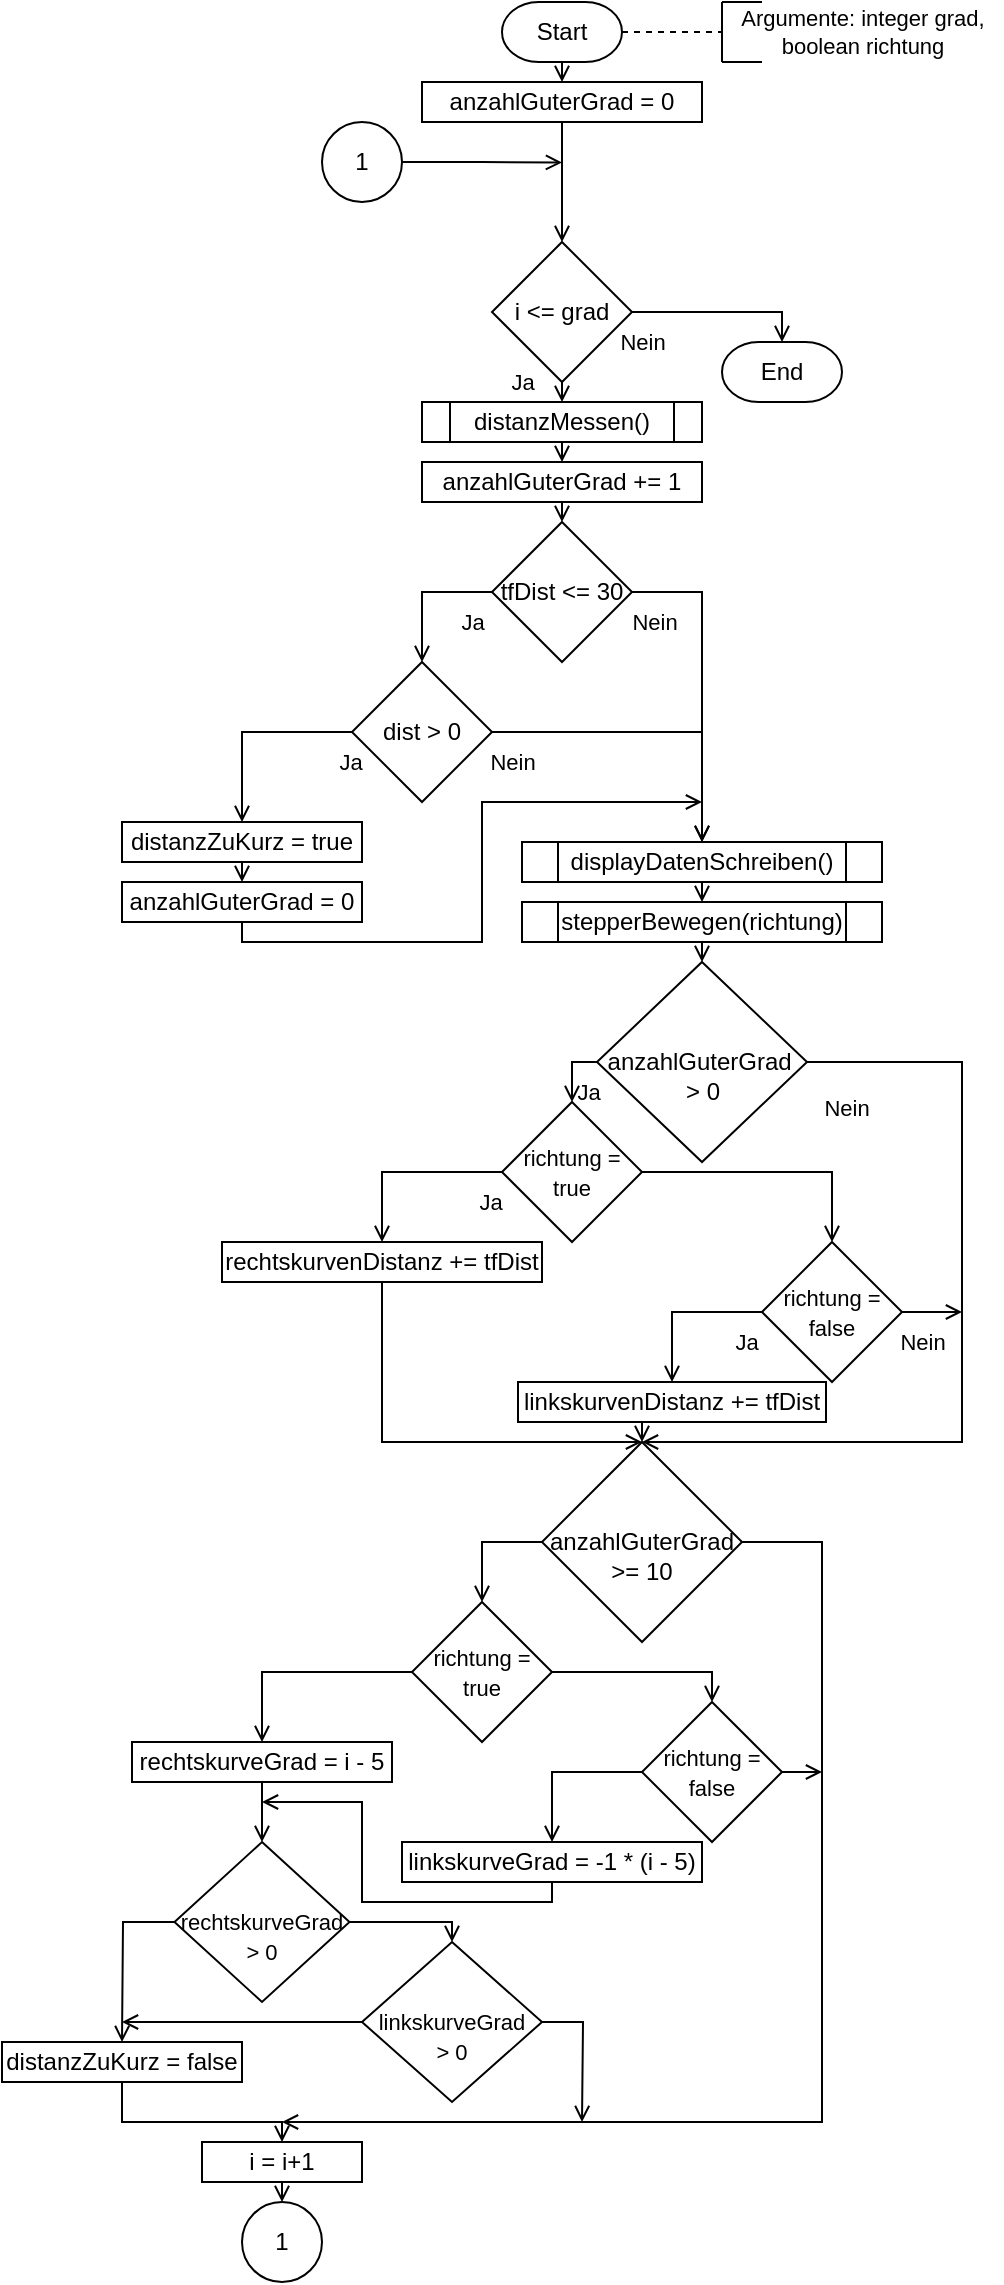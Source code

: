<mxfile version="16.5.1" type="device"><diagram id="C5RBs43oDa-KdzZeNtuy" name="Page-1"><mxGraphModel dx="1354" dy="824" grid="1" gridSize="10" guides="1" tooltips="1" connect="1" arrows="1" fold="1" page="1" pageScale="1" pageWidth="827" pageHeight="1169" math="0" shadow="0"><root><mxCell id="WIyWlLk6GJQsqaUBKTNV-0"/><mxCell id="WIyWlLk6GJQsqaUBKTNV-1" parent="WIyWlLk6GJQsqaUBKTNV-0"/><mxCell id="PZxyCN3TeEhjCaqw32ue-320" value="Start" style="strokeWidth=1;html=1;shape=mxgraph.flowchart.terminator;whiteSpace=wrap;rounded=1;labelBackgroundColor=none;labelBorderColor=none;" parent="WIyWlLk6GJQsqaUBKTNV-1" vertex="1"><mxGeometry x="260" y="20" width="60" height="30" as="geometry"/></mxCell><mxCell id="PZxyCN3TeEhjCaqw32ue-435" style="edgeStyle=orthogonalEdgeStyle;rounded=0;orthogonalLoop=1;jettySize=auto;html=1;exitX=1;exitY=0.5;exitDx=0;exitDy=0;exitPerimeter=0;entryX=0.5;entryY=0;entryDx=0;entryDy=0;entryPerimeter=0;labelBackgroundColor=none;labelBorderColor=none;endArrow=open;endFill=0;" parent="WIyWlLk6GJQsqaUBKTNV-1" source="PZxyCN3TeEhjCaqw32ue-330" target="PZxyCN3TeEhjCaqw32ue-398" edge="1"><mxGeometry relative="1" as="geometry"><mxPoint x="360" y="175" as="targetPoint"/><Array as="points"><mxPoint x="400" y="175"/></Array></mxGeometry></mxCell><mxCell id="FeHUEj8QFbDM07e8GPoH-0" style="edgeStyle=orthogonalEdgeStyle;rounded=0;orthogonalLoop=1;jettySize=auto;html=1;exitX=0.5;exitY=1;exitDx=0;exitDy=0;exitPerimeter=0;entryX=0.5;entryY=0;entryDx=0;entryDy=0;labelBackgroundColor=none;labelBorderColor=none;endArrow=open;endFill=0;" edge="1" parent="WIyWlLk6GJQsqaUBKTNV-1" source="PZxyCN3TeEhjCaqw32ue-330" target="PZxyCN3TeEhjCaqw32ue-337"><mxGeometry relative="1" as="geometry"/></mxCell><mxCell id="PZxyCN3TeEhjCaqw32ue-330" value="i &amp;lt;= grad" style="strokeWidth=1;html=1;shape=mxgraph.flowchart.decision;whiteSpace=wrap;rounded=1;strokeColor=default;labelBackgroundColor=none;labelBorderColor=none;" parent="WIyWlLk6GJQsqaUBKTNV-1" vertex="1"><mxGeometry x="255" y="140" width="70" height="70" as="geometry"/></mxCell><mxCell id="PZxyCN3TeEhjCaqw32ue-331" value="anzahlGuterGrad = 0" style="rounded=0;whiteSpace=wrap;html=1;absoluteArcSize=1;arcSize=14;strokeWidth=1;labelBackgroundColor=none;labelBorderColor=none;" parent="WIyWlLk6GJQsqaUBKTNV-1" vertex="1"><mxGeometry x="220" y="60" width="140" height="20" as="geometry"/></mxCell><mxCell id="FeHUEj8QFbDM07e8GPoH-13" style="edgeStyle=orthogonalEdgeStyle;shape=connector;rounded=0;orthogonalLoop=1;jettySize=auto;html=1;exitX=0.5;exitY=1;exitDx=0;exitDy=0;entryX=0.5;entryY=0;entryDx=0;entryDy=0;entryPerimeter=0;labelBackgroundColor=none;labelBorderColor=none;fontFamily=Helvetica;fontSize=11;fontColor=default;endArrow=open;endFill=0;strokeColor=default;" edge="1" parent="WIyWlLk6GJQsqaUBKTNV-1" source="PZxyCN3TeEhjCaqw32ue-336" target="PZxyCN3TeEhjCaqw32ue-353"><mxGeometry relative="1" as="geometry"/></mxCell><mxCell id="PZxyCN3TeEhjCaqw32ue-336" value="stepperBewegen(richtung)" style="shape=process;whiteSpace=wrap;html=1;backgroundOutline=1;rounded=0;strokeColor=default;strokeWidth=1;labelBackgroundColor=none;labelBorderColor=none;" parent="WIyWlLk6GJQsqaUBKTNV-1" vertex="1"><mxGeometry x="270" y="470" width="180" height="20" as="geometry"/></mxCell><mxCell id="FeHUEj8QFbDM07e8GPoH-3" style="edgeStyle=orthogonalEdgeStyle;rounded=0;orthogonalLoop=1;jettySize=auto;html=1;exitX=0.5;exitY=1;exitDx=0;exitDy=0;entryX=0.5;entryY=0;entryDx=0;entryDy=0;labelBackgroundColor=none;labelBorderColor=none;endArrow=open;endFill=0;" edge="1" parent="WIyWlLk6GJQsqaUBKTNV-1" source="PZxyCN3TeEhjCaqw32ue-337" target="PZxyCN3TeEhjCaqw32ue-338"><mxGeometry relative="1" as="geometry"/></mxCell><mxCell id="PZxyCN3TeEhjCaqw32ue-337" value="distanzMessen()" style="shape=process;whiteSpace=wrap;html=1;backgroundOutline=1;rounded=0;strokeColor=default;strokeWidth=1;labelBackgroundColor=none;labelBorderColor=none;" parent="WIyWlLk6GJQsqaUBKTNV-1" vertex="1"><mxGeometry x="220" y="220" width="140" height="20" as="geometry"/></mxCell><mxCell id="FeHUEj8QFbDM07e8GPoH-14" style="edgeStyle=orthogonalEdgeStyle;shape=connector;rounded=0;orthogonalLoop=1;jettySize=auto;html=1;exitX=0.5;exitY=1;exitDx=0;exitDy=0;entryX=0.5;entryY=0;entryDx=0;entryDy=0;entryPerimeter=0;labelBackgroundColor=none;labelBorderColor=none;fontFamily=Helvetica;fontSize=11;fontColor=default;endArrow=open;endFill=0;strokeColor=default;" edge="1" parent="WIyWlLk6GJQsqaUBKTNV-1" source="PZxyCN3TeEhjCaqw32ue-338" target="PZxyCN3TeEhjCaqw32ue-339"><mxGeometry relative="1" as="geometry"/></mxCell><mxCell id="PZxyCN3TeEhjCaqw32ue-338" value="anzahlGuterGrad += 1" style="rounded=0;whiteSpace=wrap;html=1;absoluteArcSize=1;arcSize=14;strokeWidth=1;labelBackgroundColor=none;labelBorderColor=none;" parent="WIyWlLk6GJQsqaUBKTNV-1" vertex="1"><mxGeometry x="220" y="250" width="140" height="20" as="geometry"/></mxCell><mxCell id="PZxyCN3TeEhjCaqw32ue-351" style="edgeStyle=orthogonalEdgeStyle;rounded=0;orthogonalLoop=1;jettySize=auto;html=1;exitX=1;exitY=0.5;exitDx=0;exitDy=0;exitPerimeter=0;entryX=0.5;entryY=0;entryDx=0;entryDy=0;labelBackgroundColor=none;labelBorderColor=none;endArrow=open;endFill=0;" parent="WIyWlLk6GJQsqaUBKTNV-1" source="PZxyCN3TeEhjCaqw32ue-339" target="PZxyCN3TeEhjCaqw32ue-350" edge="1"><mxGeometry relative="1" as="geometry"><mxPoint x="415.0" y="410.0" as="targetPoint"/></mxGeometry></mxCell><mxCell id="PZxyCN3TeEhjCaqw32ue-364" value="Nein" style="edgeLabel;html=1;align=center;verticalAlign=middle;resizable=0;points=[];labelBackgroundColor=none;labelBorderColor=none;" parent="PZxyCN3TeEhjCaqw32ue-351" vertex="1" connectable="0"><mxGeometry x="-0.866" y="1" relative="1" as="geometry"><mxPoint y="16" as="offset"/></mxGeometry></mxCell><mxCell id="PZxyCN3TeEhjCaqw32ue-339" value="tfDist &amp;lt;= 30" style="strokeWidth=1;html=1;shape=mxgraph.flowchart.decision;whiteSpace=wrap;rounded=1;strokeColor=default;labelBackgroundColor=none;labelBorderColor=none;" parent="WIyWlLk6GJQsqaUBKTNV-1" vertex="1"><mxGeometry x="255" y="280" width="70" height="70" as="geometry"/></mxCell><mxCell id="PZxyCN3TeEhjCaqw32ue-356" style="edgeStyle=orthogonalEdgeStyle;rounded=0;orthogonalLoop=1;jettySize=auto;html=1;exitX=0;exitY=0.5;exitDx=0;exitDy=0;exitPerimeter=0;labelBackgroundColor=none;labelBorderColor=none;endArrow=open;endFill=0;entryX=0.5;entryY=0;entryDx=0;entryDy=0;" parent="WIyWlLk6GJQsqaUBKTNV-1" source="PZxyCN3TeEhjCaqw32ue-340" target="PZxyCN3TeEhjCaqw32ue-357" edge="1"><mxGeometry relative="1" as="geometry"><mxPoint x="110" y="430" as="targetPoint"/></mxGeometry></mxCell><mxCell id="PZxyCN3TeEhjCaqw32ue-361" value="Ja" style="edgeLabel;html=1;align=center;verticalAlign=middle;resizable=0;points=[];labelBackgroundColor=none;labelBorderColor=none;" parent="PZxyCN3TeEhjCaqw32ue-356" vertex="1" connectable="0"><mxGeometry x="-0.577" relative="1" as="geometry"><mxPoint x="20" y="15" as="offset"/></mxGeometry></mxCell><mxCell id="PZxyCN3TeEhjCaqw32ue-406" style="edgeStyle=orthogonalEdgeStyle;rounded=0;orthogonalLoop=1;jettySize=auto;html=1;exitX=1;exitY=0.5;exitDx=0;exitDy=0;exitPerimeter=0;entryX=0.5;entryY=0;entryDx=0;entryDy=0;labelBackgroundColor=none;labelBorderColor=none;endArrow=open;endFill=0;" parent="WIyWlLk6GJQsqaUBKTNV-1" source="PZxyCN3TeEhjCaqw32ue-340" target="PZxyCN3TeEhjCaqw32ue-350" edge="1"><mxGeometry relative="1" as="geometry"/></mxCell><mxCell id="PZxyCN3TeEhjCaqw32ue-407" value="Nein" style="edgeLabel;html=1;align=center;verticalAlign=middle;resizable=0;points=[];labelBackgroundColor=none;labelBorderColor=none;" parent="PZxyCN3TeEhjCaqw32ue-406" vertex="1" connectable="0"><mxGeometry x="-0.886" relative="1" as="geometry"><mxPoint x="1" y="15" as="offset"/></mxGeometry></mxCell><mxCell id="PZxyCN3TeEhjCaqw32ue-340" value="dist &amp;gt; 0" style="strokeWidth=1;html=1;shape=mxgraph.flowchart.decision;whiteSpace=wrap;rounded=1;strokeColor=default;labelBackgroundColor=none;labelBorderColor=none;" parent="WIyWlLk6GJQsqaUBKTNV-1" vertex="1"><mxGeometry x="185" y="350" width="70" height="70" as="geometry"/></mxCell><mxCell id="PZxyCN3TeEhjCaqw32ue-343" value="" style="endArrow=open;html=1;rounded=0;entryX=0.5;entryY=0;entryDx=0;entryDy=0;entryPerimeter=0;exitX=0;exitY=0.5;exitDx=0;exitDy=0;exitPerimeter=0;labelBackgroundColor=none;labelBorderColor=none;endFill=0;" parent="WIyWlLk6GJQsqaUBKTNV-1" source="PZxyCN3TeEhjCaqw32ue-339" target="PZxyCN3TeEhjCaqw32ue-340" edge="1"><mxGeometry width="50" height="50" relative="1" as="geometry"><mxPoint x="250" y="320" as="sourcePoint"/><mxPoint x="230" y="300" as="targetPoint"/><Array as="points"><mxPoint x="220" y="315"/></Array></mxGeometry></mxCell><mxCell id="PZxyCN3TeEhjCaqw32ue-363" value="Ja" style="edgeLabel;html=1;align=center;verticalAlign=middle;resizable=0;points=[];labelBackgroundColor=none;labelBorderColor=none;" parent="PZxyCN3TeEhjCaqw32ue-343" vertex="1" connectable="0"><mxGeometry x="-0.697" relative="1" as="geometry"><mxPoint y="15" as="offset"/></mxGeometry></mxCell><mxCell id="PZxyCN3TeEhjCaqw32ue-348" value="" style="endArrow=open;html=1;rounded=0;entryX=0.5;entryY=0;entryDx=0;entryDy=0;entryPerimeter=0;exitX=0.5;exitY=1;exitDx=0;exitDy=0;labelBackgroundColor=none;labelBorderColor=none;endFill=0;" parent="WIyWlLk6GJQsqaUBKTNV-1" source="PZxyCN3TeEhjCaqw32ue-331" target="PZxyCN3TeEhjCaqw32ue-330" edge="1"><mxGeometry width="50" height="50" relative="1" as="geometry"><mxPoint x="250" y="170" as="sourcePoint"/><mxPoint x="300" y="120" as="targetPoint"/></mxGeometry></mxCell><mxCell id="PZxyCN3TeEhjCaqw32ue-349" value="" style="endArrow=open;html=1;rounded=0;entryX=0.5;entryY=0;entryDx=0;entryDy=0;exitX=0.5;exitY=1;exitDx=0;exitDy=0;exitPerimeter=0;labelBackgroundColor=none;labelBorderColor=none;endFill=0;" parent="WIyWlLk6GJQsqaUBKTNV-1" source="PZxyCN3TeEhjCaqw32ue-320" target="PZxyCN3TeEhjCaqw32ue-331" edge="1"><mxGeometry width="50" height="50" relative="1" as="geometry"><mxPoint x="250" y="170" as="sourcePoint"/><mxPoint x="300" y="120" as="targetPoint"/></mxGeometry></mxCell><mxCell id="FeHUEj8QFbDM07e8GPoH-12" style="edgeStyle=orthogonalEdgeStyle;shape=connector;rounded=0;orthogonalLoop=1;jettySize=auto;html=1;exitX=0.5;exitY=1;exitDx=0;exitDy=0;entryX=0.5;entryY=0;entryDx=0;entryDy=0;labelBackgroundColor=none;labelBorderColor=none;fontFamily=Helvetica;fontSize=11;fontColor=default;endArrow=open;endFill=0;strokeColor=default;" edge="1" parent="WIyWlLk6GJQsqaUBKTNV-1" source="PZxyCN3TeEhjCaqw32ue-350" target="PZxyCN3TeEhjCaqw32ue-336"><mxGeometry relative="1" as="geometry"/></mxCell><mxCell id="PZxyCN3TeEhjCaqw32ue-350" value="displayDatenSchreiben()" style="shape=process;whiteSpace=wrap;html=1;backgroundOutline=1;rounded=0;strokeColor=default;strokeWidth=1;labelBackgroundColor=none;labelBorderColor=none;" parent="WIyWlLk6GJQsqaUBKTNV-1" vertex="1"><mxGeometry x="270" y="440" width="180" height="20" as="geometry"/></mxCell><mxCell id="PZxyCN3TeEhjCaqw32ue-368" style="edgeStyle=orthogonalEdgeStyle;rounded=0;orthogonalLoop=1;jettySize=auto;html=1;exitX=0;exitY=0.5;exitDx=0;exitDy=0;exitPerimeter=0;entryX=0.5;entryY=0;entryDx=0;entryDy=0;entryPerimeter=0;labelBackgroundColor=none;labelBorderColor=none;endArrow=open;endFill=0;" parent="WIyWlLk6GJQsqaUBKTNV-1" source="PZxyCN3TeEhjCaqw32ue-353" target="PZxyCN3TeEhjCaqw32ue-366" edge="1"><mxGeometry relative="1" as="geometry"><mxPoint x="380" y="540" as="sourcePoint"/></mxGeometry></mxCell><mxCell id="PZxyCN3TeEhjCaqw32ue-384" value="Ja" style="edgeLabel;html=1;align=center;verticalAlign=middle;resizable=0;points=[];labelBackgroundColor=none;labelBorderColor=none;" parent="PZxyCN3TeEhjCaqw32ue-368" vertex="1" connectable="0"><mxGeometry x="-0.723" y="-2" relative="1" as="geometry"><mxPoint y="17" as="offset"/></mxGeometry></mxCell><mxCell id="FeHUEj8QFbDM07e8GPoH-8" style="edgeStyle=orthogonalEdgeStyle;rounded=0;orthogonalLoop=1;jettySize=auto;html=1;exitX=1;exitY=0.5;exitDx=0;exitDy=0;exitPerimeter=0;entryX=0.5;entryY=0;entryDx=0;entryDy=0;entryPerimeter=0;labelBackgroundColor=none;labelBorderColor=none;endArrow=open;endFill=0;" edge="1" parent="WIyWlLk6GJQsqaUBKTNV-1" source="PZxyCN3TeEhjCaqw32ue-353" target="PZxyCN3TeEhjCaqw32ue-376"><mxGeometry relative="1" as="geometry"><Array as="points"><mxPoint x="490" y="550"/><mxPoint x="490" y="740"/></Array></mxGeometry></mxCell><mxCell id="FeHUEj8QFbDM07e8GPoH-10" value="Nein" style="edgeLabel;html=1;align=center;verticalAlign=middle;resizable=0;points=[];fontSize=11;fontFamily=Helvetica;fontColor=default;" vertex="1" connectable="0" parent="FeHUEj8QFbDM07e8GPoH-8"><mxGeometry x="-0.936" relative="1" as="geometry"><mxPoint x="6" y="23" as="offset"/></mxGeometry></mxCell><mxCell id="PZxyCN3TeEhjCaqw32ue-353" value="&lt;br&gt;anzahlGuterGrad&amp;nbsp;&lt;br&gt;&amp;gt; 0" style="strokeWidth=1;html=1;shape=mxgraph.flowchart.decision;whiteSpace=wrap;rounded=1;strokeColor=default;labelBackgroundColor=none;labelBorderColor=none;" parent="WIyWlLk6GJQsqaUBKTNV-1" vertex="1"><mxGeometry x="307.5" y="500" width="105" height="100" as="geometry"/></mxCell><mxCell id="PZxyCN3TeEhjCaqw32ue-360" style="edgeStyle=orthogonalEdgeStyle;rounded=0;orthogonalLoop=1;jettySize=auto;html=1;exitX=0.5;exitY=1;exitDx=0;exitDy=0;entryX=0.5;entryY=0;entryDx=0;entryDy=0;labelBackgroundColor=none;labelBorderColor=none;endArrow=open;endFill=0;" parent="WIyWlLk6GJQsqaUBKTNV-1" source="PZxyCN3TeEhjCaqw32ue-357" target="PZxyCN3TeEhjCaqw32ue-358" edge="1"><mxGeometry relative="1" as="geometry"/></mxCell><mxCell id="PZxyCN3TeEhjCaqw32ue-357" value="distanzZuKurz = true" style="rounded=0;whiteSpace=wrap;html=1;absoluteArcSize=1;arcSize=14;strokeWidth=1;labelBackgroundColor=none;labelBorderColor=none;" parent="WIyWlLk6GJQsqaUBKTNV-1" vertex="1"><mxGeometry x="70" y="430" width="120" height="20" as="geometry"/></mxCell><mxCell id="FeHUEj8QFbDM07e8GPoH-15" style="edgeStyle=orthogonalEdgeStyle;shape=connector;rounded=0;orthogonalLoop=1;jettySize=auto;html=1;exitX=0.5;exitY=1;exitDx=0;exitDy=0;labelBackgroundColor=none;labelBorderColor=none;fontFamily=Helvetica;fontSize=11;fontColor=default;endArrow=open;endFill=0;strokeColor=default;" edge="1" parent="WIyWlLk6GJQsqaUBKTNV-1" source="PZxyCN3TeEhjCaqw32ue-358"><mxGeometry relative="1" as="geometry"><mxPoint x="360" y="420" as="targetPoint"/><Array as="points"><mxPoint x="130" y="490"/><mxPoint x="250" y="490"/><mxPoint x="250" y="420"/></Array></mxGeometry></mxCell><mxCell id="PZxyCN3TeEhjCaqw32ue-358" value="anzahlGuterGrad = 0" style="rounded=0;whiteSpace=wrap;html=1;absoluteArcSize=1;arcSize=14;strokeWidth=1;labelBackgroundColor=none;labelBorderColor=none;" parent="WIyWlLk6GJQsqaUBKTNV-1" vertex="1"><mxGeometry x="70" y="460" width="120" height="20" as="geometry"/></mxCell><mxCell id="PZxyCN3TeEhjCaqw32ue-371" style="edgeStyle=orthogonalEdgeStyle;rounded=0;orthogonalLoop=1;jettySize=auto;html=1;exitX=1;exitY=0.5;exitDx=0;exitDy=0;exitPerimeter=0;entryX=0.5;entryY=0;entryDx=0;entryDy=0;entryPerimeter=0;labelBackgroundColor=none;labelBorderColor=none;endArrow=open;endFill=0;" parent="WIyWlLk6GJQsqaUBKTNV-1" source="PZxyCN3TeEhjCaqw32ue-366" target="PZxyCN3TeEhjCaqw32ue-369" edge="1"><mxGeometry relative="1" as="geometry"><Array as="points"><mxPoint x="425" y="605"/></Array></mxGeometry></mxCell><mxCell id="PZxyCN3TeEhjCaqw32ue-374" style="edgeStyle=orthogonalEdgeStyle;rounded=0;orthogonalLoop=1;jettySize=auto;html=1;exitX=0;exitY=0.5;exitDx=0;exitDy=0;exitPerimeter=0;entryX=0.5;entryY=0;entryDx=0;entryDy=0;labelBackgroundColor=none;labelBorderColor=none;endArrow=open;endFill=0;" parent="WIyWlLk6GJQsqaUBKTNV-1" source="PZxyCN3TeEhjCaqw32ue-366" target="PZxyCN3TeEhjCaqw32ue-372" edge="1"><mxGeometry relative="1" as="geometry"/></mxCell><mxCell id="PZxyCN3TeEhjCaqw32ue-381" value="Ja" style="edgeLabel;html=1;align=center;verticalAlign=middle;resizable=0;points=[];labelBackgroundColor=none;labelBorderColor=none;" parent="PZxyCN3TeEhjCaqw32ue-374" vertex="1" connectable="0"><mxGeometry x="-0.819" y="1" relative="1" as="geometry"><mxPoint x="2" y="14" as="offset"/></mxGeometry></mxCell><mxCell id="PZxyCN3TeEhjCaqw32ue-366" value="&lt;font style=&quot;font-size: 11px&quot;&gt;richtung = true&lt;/font&gt;" style="strokeWidth=1;html=1;shape=mxgraph.flowchart.decision;whiteSpace=wrap;rounded=1;strokeColor=default;labelBackgroundColor=none;labelBorderColor=none;" parent="WIyWlLk6GJQsqaUBKTNV-1" vertex="1"><mxGeometry x="260" y="570" width="70" height="70" as="geometry"/></mxCell><mxCell id="PZxyCN3TeEhjCaqw32ue-375" style="edgeStyle=orthogonalEdgeStyle;rounded=0;orthogonalLoop=1;jettySize=auto;html=1;exitX=0;exitY=0.5;exitDx=0;exitDy=0;exitPerimeter=0;entryX=0.5;entryY=0;entryDx=0;entryDy=0;labelBackgroundColor=none;labelBorderColor=none;endArrow=open;endFill=0;" parent="WIyWlLk6GJQsqaUBKTNV-1" source="PZxyCN3TeEhjCaqw32ue-369" target="PZxyCN3TeEhjCaqw32ue-373" edge="1"><mxGeometry relative="1" as="geometry"/></mxCell><mxCell id="PZxyCN3TeEhjCaqw32ue-380" value="Ja" style="edgeLabel;html=1;align=center;verticalAlign=middle;resizable=0;points=[];labelBackgroundColor=none;labelBorderColor=none;" parent="PZxyCN3TeEhjCaqw32ue-375" vertex="1" connectable="0"><mxGeometry x="-0.4" y="-1" relative="1" as="geometry"><mxPoint x="16" y="16" as="offset"/></mxGeometry></mxCell><mxCell id="FeHUEj8QFbDM07e8GPoH-27" style="edgeStyle=orthogonalEdgeStyle;shape=connector;rounded=0;orthogonalLoop=1;jettySize=auto;html=1;exitX=1;exitY=0.5;exitDx=0;exitDy=0;exitPerimeter=0;labelBackgroundColor=none;labelBorderColor=none;fontFamily=Helvetica;fontSize=12;fontColor=default;endArrow=open;endFill=0;strokeColor=default;" edge="1" parent="WIyWlLk6GJQsqaUBKTNV-1" source="PZxyCN3TeEhjCaqw32ue-369"><mxGeometry relative="1" as="geometry"><mxPoint x="490" y="675.118" as="targetPoint"/></mxGeometry></mxCell><mxCell id="PZxyCN3TeEhjCaqw32ue-369" value="&lt;font style=&quot;font-size: 11px&quot;&gt;richtung = false&lt;/font&gt;" style="strokeWidth=1;html=1;shape=mxgraph.flowchart.decision;whiteSpace=wrap;rounded=1;strokeColor=default;labelBackgroundColor=none;labelBorderColor=none;" parent="WIyWlLk6GJQsqaUBKTNV-1" vertex="1"><mxGeometry x="390" y="640" width="70" height="70" as="geometry"/></mxCell><mxCell id="FeHUEj8QFbDM07e8GPoH-9" style="edgeStyle=orthogonalEdgeStyle;rounded=0;orthogonalLoop=1;jettySize=auto;html=1;exitX=0.5;exitY=1;exitDx=0;exitDy=0;labelBackgroundColor=none;labelBorderColor=none;entryX=0.5;entryY=0;entryDx=0;entryDy=0;entryPerimeter=0;endArrow=open;endFill=0;" edge="1" parent="WIyWlLk6GJQsqaUBKTNV-1" source="PZxyCN3TeEhjCaqw32ue-372" target="PZxyCN3TeEhjCaqw32ue-376"><mxGeometry relative="1" as="geometry"><Array as="points"><mxPoint x="200" y="740"/></Array></mxGeometry></mxCell><mxCell id="PZxyCN3TeEhjCaqw32ue-372" value="rechtskurvenDistanz += tfDist" style="rounded=0;whiteSpace=wrap;html=1;absoluteArcSize=1;arcSize=14;strokeWidth=1;labelBackgroundColor=none;labelBorderColor=none;" parent="WIyWlLk6GJQsqaUBKTNV-1" vertex="1"><mxGeometry x="120" y="640" width="160" height="20" as="geometry"/></mxCell><mxCell id="FeHUEj8QFbDM07e8GPoH-7" style="edgeStyle=orthogonalEdgeStyle;rounded=0;orthogonalLoop=1;jettySize=auto;html=1;exitX=0.5;exitY=1;exitDx=0;exitDy=0;labelBackgroundColor=none;labelBorderColor=none;endArrow=open;endFill=0;entryX=0.5;entryY=0;entryDx=0;entryDy=0;entryPerimeter=0;" edge="1" parent="WIyWlLk6GJQsqaUBKTNV-1" source="PZxyCN3TeEhjCaqw32ue-373" target="PZxyCN3TeEhjCaqw32ue-376"><mxGeometry relative="1" as="geometry"><mxPoint x="354.905" y="740" as="targetPoint"/><Array as="points"><mxPoint x="345" y="730"/></Array></mxGeometry></mxCell><mxCell id="PZxyCN3TeEhjCaqw32ue-373" value="linkskurvenDistanz += tfDist" style="rounded=0;whiteSpace=wrap;html=1;absoluteArcSize=1;arcSize=14;strokeWidth=1;labelBackgroundColor=none;labelBorderColor=none;" parent="WIyWlLk6GJQsqaUBKTNV-1" vertex="1"><mxGeometry x="268" y="710" width="154" height="20" as="geometry"/></mxCell><mxCell id="FeHUEj8QFbDM07e8GPoH-39" style="edgeStyle=orthogonalEdgeStyle;shape=connector;rounded=0;orthogonalLoop=1;jettySize=auto;html=1;exitX=0;exitY=0.5;exitDx=0;exitDy=0;exitPerimeter=0;entryX=0.5;entryY=0;entryDx=0;entryDy=0;entryPerimeter=0;labelBackgroundColor=none;labelBorderColor=none;fontFamily=Helvetica;fontSize=11;fontColor=default;endArrow=open;endFill=0;strokeColor=default;" edge="1" parent="WIyWlLk6GJQsqaUBKTNV-1" source="PZxyCN3TeEhjCaqw32ue-376" target="PZxyCN3TeEhjCaqw32ue-387"><mxGeometry relative="1" as="geometry"/></mxCell><mxCell id="FeHUEj8QFbDM07e8GPoH-52" style="edgeStyle=orthogonalEdgeStyle;shape=connector;rounded=0;orthogonalLoop=1;jettySize=auto;html=1;exitX=1;exitY=0.5;exitDx=0;exitDy=0;exitPerimeter=0;labelBackgroundColor=none;labelBorderColor=none;fontFamily=Helvetica;fontSize=11;fontColor=default;endArrow=open;endFill=0;strokeColor=default;" edge="1" parent="WIyWlLk6GJQsqaUBKTNV-1" source="PZxyCN3TeEhjCaqw32ue-376"><mxGeometry relative="1" as="geometry"><mxPoint x="150" y="1080" as="targetPoint"/><Array as="points"><mxPoint x="420" y="790"/><mxPoint x="420" y="1080"/></Array></mxGeometry></mxCell><mxCell id="PZxyCN3TeEhjCaqw32ue-376" value="&lt;br&gt;anzahlGuterGrad &amp;gt;= 10" style="strokeWidth=1;html=1;shape=mxgraph.flowchart.decision;whiteSpace=wrap;rounded=1;strokeColor=default;labelBackgroundColor=none;labelBorderColor=none;" parent="WIyWlLk6GJQsqaUBKTNV-1" vertex="1"><mxGeometry x="280" y="740" width="100" height="100" as="geometry"/></mxCell><mxCell id="FeHUEj8QFbDM07e8GPoH-31" style="edgeStyle=orthogonalEdgeStyle;shape=connector;rounded=0;orthogonalLoop=1;jettySize=auto;html=1;exitX=0;exitY=0.5;exitDx=0;exitDy=0;exitPerimeter=0;entryX=0.5;entryY=0;entryDx=0;entryDy=0;labelBackgroundColor=none;labelBorderColor=none;fontFamily=Helvetica;fontSize=11;fontColor=default;endArrow=open;endFill=0;strokeColor=default;" edge="1" parent="WIyWlLk6GJQsqaUBKTNV-1" source="PZxyCN3TeEhjCaqw32ue-387" target="PZxyCN3TeEhjCaqw32ue-394"><mxGeometry relative="1" as="geometry"/></mxCell><mxCell id="FeHUEj8QFbDM07e8GPoH-38" style="edgeStyle=orthogonalEdgeStyle;shape=connector;rounded=0;orthogonalLoop=1;jettySize=auto;html=1;exitX=1;exitY=0.5;exitDx=0;exitDy=0;exitPerimeter=0;entryX=0.5;entryY=0;entryDx=0;entryDy=0;entryPerimeter=0;labelBackgroundColor=none;labelBorderColor=none;fontFamily=Helvetica;fontSize=11;fontColor=default;endArrow=open;endFill=0;strokeColor=default;" edge="1" parent="WIyWlLk6GJQsqaUBKTNV-1" source="PZxyCN3TeEhjCaqw32ue-387" target="PZxyCN3TeEhjCaqw32ue-389"><mxGeometry relative="1" as="geometry"><Array as="points"><mxPoint x="365" y="855"/></Array></mxGeometry></mxCell><mxCell id="PZxyCN3TeEhjCaqw32ue-387" value="&lt;div&gt;&lt;span&gt;&lt;font style=&quot;font-size: 11px&quot;&gt;richtung = true&lt;/font&gt;&lt;/span&gt;&lt;/div&gt;" style="strokeWidth=1;html=1;shape=mxgraph.flowchart.decision;whiteSpace=wrap;rounded=1;strokeColor=default;align=center;labelBackgroundColor=none;labelBorderColor=none;" parent="WIyWlLk6GJQsqaUBKTNV-1" vertex="1"><mxGeometry x="215" y="820" width="70" height="70" as="geometry"/></mxCell><mxCell id="FeHUEj8QFbDM07e8GPoH-34" style="edgeStyle=orthogonalEdgeStyle;shape=connector;rounded=0;orthogonalLoop=1;jettySize=auto;html=1;exitX=0;exitY=0.5;exitDx=0;exitDy=0;exitPerimeter=0;entryX=0.5;entryY=0;entryDx=0;entryDy=0;labelBackgroundColor=none;labelBorderColor=none;fontFamily=Helvetica;fontSize=11;fontColor=default;endArrow=open;endFill=0;strokeColor=default;" edge="1" parent="WIyWlLk6GJQsqaUBKTNV-1" source="PZxyCN3TeEhjCaqw32ue-389" target="PZxyCN3TeEhjCaqw32ue-396"><mxGeometry relative="1" as="geometry"/></mxCell><mxCell id="FeHUEj8QFbDM07e8GPoH-35" style="edgeStyle=orthogonalEdgeStyle;shape=connector;rounded=0;orthogonalLoop=1;jettySize=auto;html=1;exitX=1;exitY=0.5;exitDx=0;exitDy=0;exitPerimeter=0;labelBackgroundColor=none;labelBorderColor=none;fontFamily=Helvetica;fontSize=11;fontColor=default;endArrow=open;endFill=0;strokeColor=default;" edge="1" parent="WIyWlLk6GJQsqaUBKTNV-1" source="PZxyCN3TeEhjCaqw32ue-389"><mxGeometry relative="1" as="geometry"><mxPoint x="420" y="905" as="targetPoint"/></mxGeometry></mxCell><mxCell id="PZxyCN3TeEhjCaqw32ue-389" value="&lt;font style=&quot;font-size: 11px&quot;&gt;richtung = false&lt;/font&gt;" style="strokeWidth=1;html=1;shape=mxgraph.flowchart.decision;whiteSpace=wrap;rounded=1;strokeColor=default;labelBackgroundColor=none;labelBorderColor=none;" parent="WIyWlLk6GJQsqaUBKTNV-1" vertex="1"><mxGeometry x="330" y="870" width="70" height="70" as="geometry"/></mxCell><mxCell id="FeHUEj8QFbDM07e8GPoH-42" style="edgeStyle=orthogonalEdgeStyle;shape=connector;rounded=0;orthogonalLoop=1;jettySize=auto;html=1;exitX=0.5;exitY=1;exitDx=0;exitDy=0;entryX=0.5;entryY=0;entryDx=0;entryDy=0;entryPerimeter=0;labelBackgroundColor=none;labelBorderColor=none;fontFamily=Helvetica;fontSize=11;fontColor=default;endArrow=open;endFill=0;strokeColor=default;" edge="1" parent="WIyWlLk6GJQsqaUBKTNV-1" source="PZxyCN3TeEhjCaqw32ue-394" target="FeHUEj8QFbDM07e8GPoH-41"><mxGeometry relative="1" as="geometry"/></mxCell><mxCell id="PZxyCN3TeEhjCaqw32ue-394" value="rechtskurveGrad = i - 5" style="rounded=0;whiteSpace=wrap;html=1;absoluteArcSize=1;arcSize=14;strokeWidth=1;labelBackgroundColor=none;labelBorderColor=none;" parent="WIyWlLk6GJQsqaUBKTNV-1" vertex="1"><mxGeometry x="75" y="890" width="130" height="20" as="geometry"/></mxCell><mxCell id="PZxyCN3TeEhjCaqw32ue-398" value="End" style="strokeWidth=1;html=1;shape=mxgraph.flowchart.terminator;whiteSpace=wrap;rounded=1;labelBackgroundColor=none;labelBorderColor=none;" parent="WIyWlLk6GJQsqaUBKTNV-1" vertex="1"><mxGeometry x="370" y="190" width="60" height="30" as="geometry"/></mxCell><mxCell id="FeHUEj8QFbDM07e8GPoH-16" style="edgeStyle=orthogonalEdgeStyle;shape=connector;rounded=0;orthogonalLoop=1;jettySize=auto;html=1;exitX=1;exitY=0.5;exitDx=0;exitDy=0;exitPerimeter=0;labelBackgroundColor=none;labelBorderColor=none;fontFamily=Helvetica;fontSize=11;fontColor=default;endArrow=open;endFill=0;strokeColor=default;" edge="1" parent="WIyWlLk6GJQsqaUBKTNV-1" source="PZxyCN3TeEhjCaqw32ue-420"><mxGeometry relative="1" as="geometry"><mxPoint x="290" y="100.286" as="targetPoint"/></mxGeometry></mxCell><mxCell id="PZxyCN3TeEhjCaqw32ue-420" value="1" style="strokeWidth=1;html=1;shape=mxgraph.flowchart.start_2;whiteSpace=wrap;rounded=0;labelBackgroundColor=none;labelBorderColor=none;" parent="WIyWlLk6GJQsqaUBKTNV-1" vertex="1"><mxGeometry x="170" y="80" width="40" height="40" as="geometry"/></mxCell><mxCell id="PZxyCN3TeEhjCaqw32ue-424" value="1" style="strokeWidth=1;html=1;shape=mxgraph.flowchart.start_2;whiteSpace=wrap;rounded=0;labelBackgroundColor=none;labelBorderColor=none;" parent="WIyWlLk6GJQsqaUBKTNV-1" vertex="1"><mxGeometry x="130" y="1120" width="40" height="40" as="geometry"/></mxCell><mxCell id="FeHUEj8QFbDM07e8GPoH-53" style="edgeStyle=orthogonalEdgeStyle;shape=connector;rounded=0;orthogonalLoop=1;jettySize=auto;html=1;exitX=0.5;exitY=1;exitDx=0;exitDy=0;entryX=0.5;entryY=0;entryDx=0;entryDy=0;entryPerimeter=0;labelBackgroundColor=none;labelBorderColor=none;fontFamily=Helvetica;fontSize=11;fontColor=default;endArrow=open;endFill=0;strokeColor=default;" edge="1" parent="WIyWlLk6GJQsqaUBKTNV-1" source="zXN18VdP8GIbJpSpcDFb-0" target="PZxyCN3TeEhjCaqw32ue-424"><mxGeometry relative="1" as="geometry"/></mxCell><mxCell id="zXN18VdP8GIbJpSpcDFb-0" value="i = i+1" style="rounded=0;whiteSpace=wrap;html=1;absoluteArcSize=1;arcSize=14;strokeWidth=1;labelBackgroundColor=none;labelBorderColor=none;" parent="WIyWlLk6GJQsqaUBKTNV-1" vertex="1"><mxGeometry x="110" y="1090" width="80" height="20" as="geometry"/></mxCell><mxCell id="FeHUEj8QFbDM07e8GPoH-17" value="Ja" style="text;html=1;align=center;verticalAlign=middle;resizable=0;points=[];autosize=1;strokeColor=none;fillColor=none;fontSize=11;fontFamily=Helvetica;fontColor=default;" vertex="1" parent="WIyWlLk6GJQsqaUBKTNV-1"><mxGeometry x="255" y="200" width="30" height="20" as="geometry"/></mxCell><mxCell id="FeHUEj8QFbDM07e8GPoH-18" value="Nein" style="text;html=1;align=center;verticalAlign=middle;resizable=0;points=[];autosize=1;strokeColor=none;fillColor=none;fontSize=11;fontFamily=Helvetica;fontColor=default;" vertex="1" parent="WIyWlLk6GJQsqaUBKTNV-1"><mxGeometry x="310" y="180" width="40" height="20" as="geometry"/></mxCell><mxCell id="FeHUEj8QFbDM07e8GPoH-19" value="" style="endArrow=none;dashed=1;html=1;rounded=0;labelBackgroundColor=none;labelBorderColor=none;fontFamily=Helvetica;fontSize=11;fontColor=default;strokeColor=default;shape=connector;exitX=1;exitY=0.5;exitDx=0;exitDy=0;exitPerimeter=0;" edge="1" parent="WIyWlLk6GJQsqaUBKTNV-1" source="PZxyCN3TeEhjCaqw32ue-320"><mxGeometry width="50" height="50" relative="1" as="geometry"><mxPoint x="320" y="170" as="sourcePoint"/><mxPoint x="370" y="35" as="targetPoint"/></mxGeometry></mxCell><mxCell id="FeHUEj8QFbDM07e8GPoH-20" value="" style="endArrow=none;html=1;rounded=0;labelBackgroundColor=none;labelBorderColor=none;fontFamily=Helvetica;fontSize=11;fontColor=default;strokeColor=default;shape=connector;" edge="1" parent="WIyWlLk6GJQsqaUBKTNV-1"><mxGeometry width="50" height="50" relative="1" as="geometry"><mxPoint x="370" y="50" as="sourcePoint"/><mxPoint x="370" y="20" as="targetPoint"/></mxGeometry></mxCell><mxCell id="FeHUEj8QFbDM07e8GPoH-21" value="" style="endArrow=none;html=1;rounded=0;labelBackgroundColor=none;labelBorderColor=none;fontFamily=Helvetica;fontSize=11;fontColor=default;strokeColor=default;shape=connector;" edge="1" parent="WIyWlLk6GJQsqaUBKTNV-1"><mxGeometry width="50" height="50" relative="1" as="geometry"><mxPoint x="370" y="50" as="sourcePoint"/><mxPoint x="390" y="50" as="targetPoint"/></mxGeometry></mxCell><mxCell id="FeHUEj8QFbDM07e8GPoH-22" value="" style="endArrow=none;html=1;rounded=0;labelBackgroundColor=none;labelBorderColor=none;fontFamily=Helvetica;fontSize=11;fontColor=default;strokeColor=default;shape=connector;" edge="1" parent="WIyWlLk6GJQsqaUBKTNV-1"><mxGeometry width="50" height="50" relative="1" as="geometry"><mxPoint x="390" y="20" as="sourcePoint"/><mxPoint x="370" y="20" as="targetPoint"/></mxGeometry></mxCell><mxCell id="FeHUEj8QFbDM07e8GPoH-23" value="Argumente: integer grad, &lt;br&gt;boolean richtung" style="text;html=1;align=center;verticalAlign=middle;resizable=0;points=[];autosize=1;strokeColor=none;fillColor=none;fontSize=11;fontFamily=Helvetica;fontColor=default;" vertex="1" parent="WIyWlLk6GJQsqaUBKTNV-1"><mxGeometry x="370" y="20" width="140" height="30" as="geometry"/></mxCell><mxCell id="FeHUEj8QFbDM07e8GPoH-26" value="&lt;font style=&quot;font-size: 11px&quot;&gt;Nein&lt;/font&gt;" style="text;html=1;align=center;verticalAlign=middle;resizable=0;points=[];autosize=1;strokeColor=none;fillColor=none;fontSize=7;fontFamily=Helvetica;fontColor=default;" vertex="1" parent="WIyWlLk6GJQsqaUBKTNV-1"><mxGeometry x="450" y="680" width="40" height="20" as="geometry"/></mxCell><mxCell id="FeHUEj8QFbDM07e8GPoH-37" style="edgeStyle=orthogonalEdgeStyle;shape=connector;rounded=0;orthogonalLoop=1;jettySize=auto;html=1;exitX=0.5;exitY=1;exitDx=0;exitDy=0;labelBackgroundColor=none;labelBorderColor=none;fontFamily=Helvetica;fontSize=11;fontColor=default;endArrow=open;endFill=0;strokeColor=default;" edge="1" parent="WIyWlLk6GJQsqaUBKTNV-1" source="PZxyCN3TeEhjCaqw32ue-396"><mxGeometry relative="1" as="geometry"><mxPoint x="140" y="920" as="targetPoint"/><Array as="points"><mxPoint x="285" y="970"/><mxPoint x="190" y="970"/><mxPoint x="190" y="920"/><mxPoint x="140" y="920"/></Array></mxGeometry></mxCell><mxCell id="PZxyCN3TeEhjCaqw32ue-396" value="linkskurveGrad = -1 * (i - 5)" style="rounded=0;whiteSpace=wrap;html=1;absoluteArcSize=1;arcSize=14;strokeWidth=1;labelBackgroundColor=none;labelBorderColor=none;" parent="WIyWlLk6GJQsqaUBKTNV-1" vertex="1"><mxGeometry x="210" y="940" width="150" height="20" as="geometry"/></mxCell><mxCell id="FeHUEj8QFbDM07e8GPoH-46" style="edgeStyle=orthogonalEdgeStyle;shape=connector;rounded=0;orthogonalLoop=1;jettySize=auto;html=1;exitX=1;exitY=0.5;exitDx=0;exitDy=0;exitPerimeter=0;entryX=0.5;entryY=0;entryDx=0;entryDy=0;entryPerimeter=0;labelBackgroundColor=none;labelBorderColor=none;fontFamily=Helvetica;fontSize=11;fontColor=default;endArrow=open;endFill=0;strokeColor=default;" edge="1" parent="WIyWlLk6GJQsqaUBKTNV-1" source="FeHUEj8QFbDM07e8GPoH-41" target="FeHUEj8QFbDM07e8GPoH-44"><mxGeometry relative="1" as="geometry"><Array as="points"><mxPoint x="235" y="980"/></Array></mxGeometry></mxCell><mxCell id="FeHUEj8QFbDM07e8GPoH-49" style="edgeStyle=orthogonalEdgeStyle;shape=connector;rounded=0;orthogonalLoop=1;jettySize=auto;html=1;exitX=0;exitY=0.5;exitDx=0;exitDy=0;exitPerimeter=0;labelBackgroundColor=none;labelBorderColor=none;fontFamily=Helvetica;fontSize=11;fontColor=default;endArrow=open;endFill=0;strokeColor=default;" edge="1" parent="WIyWlLk6GJQsqaUBKTNV-1" source="FeHUEj8QFbDM07e8GPoH-41"><mxGeometry relative="1" as="geometry"><mxPoint x="70" y="1040" as="targetPoint"/></mxGeometry></mxCell><mxCell id="FeHUEj8QFbDM07e8GPoH-41" value="&lt;span style=&quot;font-size: 11px&quot;&gt;&lt;br&gt;rechtskurveGrad &lt;br&gt;&amp;gt; 0&lt;/span&gt;" style="strokeWidth=1;html=1;shape=mxgraph.flowchart.decision;whiteSpace=wrap;rounded=1;strokeColor=default;align=center;labelBackgroundColor=none;labelBorderColor=none;" vertex="1" parent="WIyWlLk6GJQsqaUBKTNV-1"><mxGeometry x="96.25" y="940" width="87.5" height="80" as="geometry"/></mxCell><mxCell id="FeHUEj8QFbDM07e8GPoH-48" style="edgeStyle=orthogonalEdgeStyle;shape=connector;rounded=0;orthogonalLoop=1;jettySize=auto;html=1;exitX=0;exitY=0.5;exitDx=0;exitDy=0;exitPerimeter=0;labelBackgroundColor=none;labelBorderColor=none;fontFamily=Helvetica;fontSize=11;fontColor=default;endArrow=open;endFill=0;strokeColor=default;" edge="1" parent="WIyWlLk6GJQsqaUBKTNV-1" source="FeHUEj8QFbDM07e8GPoH-44"><mxGeometry relative="1" as="geometry"><mxPoint x="70" y="1030" as="targetPoint"/></mxGeometry></mxCell><mxCell id="FeHUEj8QFbDM07e8GPoH-54" style="edgeStyle=orthogonalEdgeStyle;shape=connector;rounded=0;orthogonalLoop=1;jettySize=auto;html=1;exitX=1;exitY=0.5;exitDx=0;exitDy=0;exitPerimeter=0;labelBackgroundColor=none;labelBorderColor=none;fontFamily=Helvetica;fontSize=11;fontColor=default;endArrow=open;endFill=0;strokeColor=default;" edge="1" parent="WIyWlLk6GJQsqaUBKTNV-1" source="FeHUEj8QFbDM07e8GPoH-44"><mxGeometry relative="1" as="geometry"><mxPoint x="300" y="1080" as="targetPoint"/></mxGeometry></mxCell><mxCell id="FeHUEj8QFbDM07e8GPoH-44" value="&lt;span style=&quot;font-size: 11px&quot;&gt;&lt;br&gt;linkskurveGrad &lt;br&gt;&amp;gt; 0&lt;/span&gt;" style="strokeWidth=1;html=1;shape=mxgraph.flowchart.decision;whiteSpace=wrap;rounded=1;strokeColor=default;align=center;labelBackgroundColor=none;labelBorderColor=none;" vertex="1" parent="WIyWlLk6GJQsqaUBKTNV-1"><mxGeometry x="190" y="990" width="90" height="80" as="geometry"/></mxCell><mxCell id="FeHUEj8QFbDM07e8GPoH-50" style="edgeStyle=orthogonalEdgeStyle;shape=connector;rounded=0;orthogonalLoop=1;jettySize=auto;html=1;exitX=0.5;exitY=1;exitDx=0;exitDy=0;entryX=0.5;entryY=0;entryDx=0;entryDy=0;labelBackgroundColor=none;labelBorderColor=none;fontFamily=Helvetica;fontSize=11;fontColor=default;endArrow=open;endFill=0;strokeColor=default;" edge="1" parent="WIyWlLk6GJQsqaUBKTNV-1" source="FeHUEj8QFbDM07e8GPoH-47" target="zXN18VdP8GIbJpSpcDFb-0"><mxGeometry relative="1" as="geometry"/></mxCell><mxCell id="FeHUEj8QFbDM07e8GPoH-47" value="distanzZuKurz = false" style="rounded=0;whiteSpace=wrap;html=1;absoluteArcSize=1;arcSize=14;strokeWidth=1;labelBackgroundColor=none;labelBorderColor=none;" vertex="1" parent="WIyWlLk6GJQsqaUBKTNV-1"><mxGeometry x="10" y="1040" width="120" height="20" as="geometry"/></mxCell></root></mxGraphModel></diagram></mxfile>